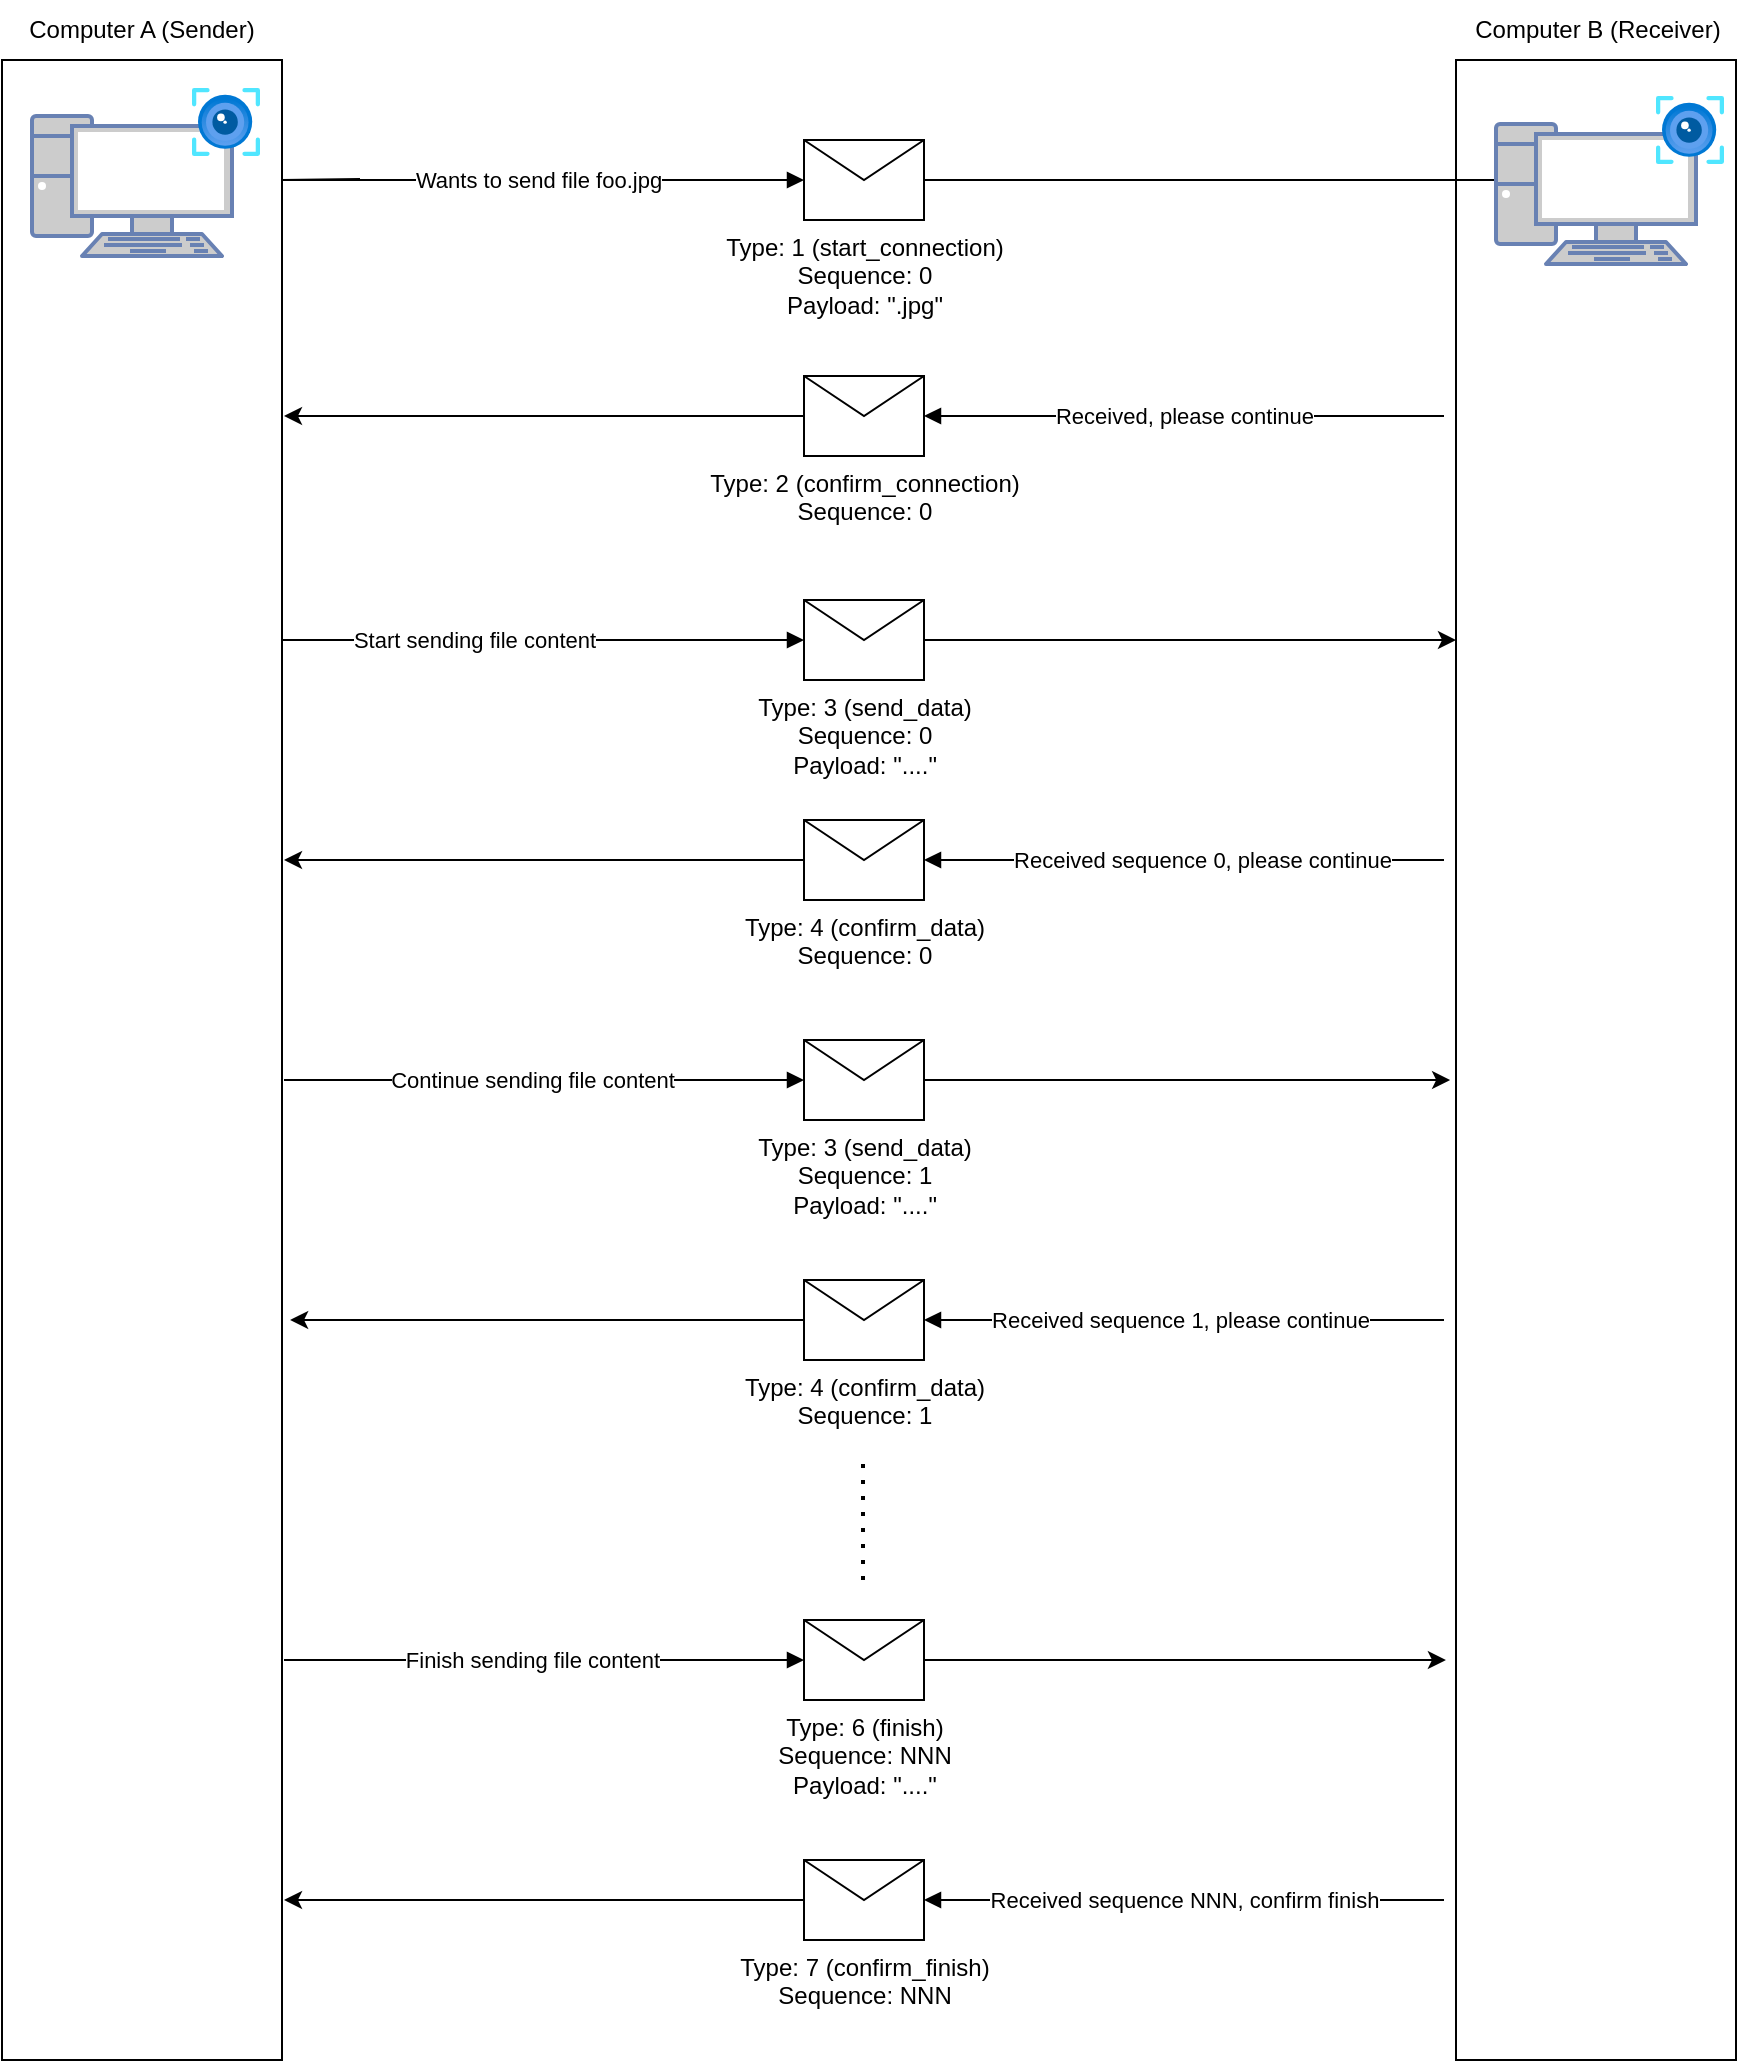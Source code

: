 <mxfile version="25.0.0">
  <diagram name="Page-1" id="lTt6wLJM1vLl60Uylp4t">
    <mxGraphModel dx="1434" dy="780" grid="1" gridSize="10" guides="1" tooltips="1" connect="1" arrows="1" fold="1" page="1" pageScale="1" pageWidth="2000" pageHeight="2000" math="0" shadow="0">
      <root>
        <mxCell id="0" />
        <mxCell id="1" parent="0" />
        <mxCell id="0UcdVowUcQqz_MDruyMX-1" value="" style="rounded=0;whiteSpace=wrap;html=1;" vertex="1" parent="1">
          <mxGeometry x="99" y="120" width="140" height="1000" as="geometry" />
        </mxCell>
        <mxCell id="0UcdVowUcQqz_MDruyMX-2" value="" style="rounded=0;whiteSpace=wrap;html=1;" vertex="1" parent="1">
          <mxGeometry x="826" y="120" width="140" height="1000" as="geometry" />
        </mxCell>
        <mxCell id="0UcdVowUcQqz_MDruyMX-3" value="Computer B (Receiver)" style="text;html=1;align=center;verticalAlign=middle;whiteSpace=wrap;rounded=0;" vertex="1" parent="1">
          <mxGeometry x="827" y="90" width="140" height="30" as="geometry" />
        </mxCell>
        <mxCell id="0UcdVowUcQqz_MDruyMX-4" value="Computer A (Sender)" style="text;html=1;align=center;verticalAlign=middle;whiteSpace=wrap;rounded=0;" vertex="1" parent="1">
          <mxGeometry x="99" y="90" width="140" height="30" as="geometry" />
        </mxCell>
        <mxCell id="0UcdVowUcQqz_MDruyMX-5" value="Type: 1 (start_connection)&lt;div&gt;Sequence: 0&lt;/div&gt;&lt;div&gt;Payload: &quot;.jpg&quot;&lt;/div&gt;" style="shape=message;html=1;html=1;outlineConnect=0;labelPosition=center;verticalLabelPosition=bottom;align=center;verticalAlign=top;" vertex="1" parent="1">
          <mxGeometry x="500" y="160" width="60" height="40" as="geometry" />
        </mxCell>
        <mxCell id="0UcdVowUcQqz_MDruyMX-6" style="edgeStyle=orthogonalEdgeStyle;rounded=0;orthogonalLoop=1;jettySize=auto;html=1;startArrow=block;startFill=1;endArrow=none;endFill=0;exitX=0;exitY=0.5;exitDx=0;exitDy=0;" edge="1" parent="1" source="0UcdVowUcQqz_MDruyMX-5">
          <mxGeometry relative="1" as="geometry">
            <mxPoint x="558" y="179.5" as="sourcePoint" />
            <mxPoint x="278" y="179.5" as="targetPoint" />
            <Array as="points">
              <mxPoint x="239" y="180" />
            </Array>
          </mxGeometry>
        </mxCell>
        <mxCell id="0UcdVowUcQqz_MDruyMX-23" value="Wants to send file foo.jpg" style="edgeLabel;html=1;align=center;verticalAlign=middle;resizable=0;points=[];" vertex="1" connectable="0" parent="0UcdVowUcQqz_MDruyMX-6">
          <mxGeometry x="0.081" relative="1" as="geometry">
            <mxPoint x="29" as="offset" />
          </mxGeometry>
        </mxCell>
        <mxCell id="0UcdVowUcQqz_MDruyMX-7" style="edgeStyle=orthogonalEdgeStyle;rounded=0;orthogonalLoop=1;jettySize=auto;html=1;" edge="1" parent="1" source="0UcdVowUcQqz_MDruyMX-5">
          <mxGeometry relative="1" as="geometry">
            <mxPoint x="940" y="180" as="targetPoint" />
            <Array as="points">
              <mxPoint x="910" y="180" />
            </Array>
          </mxGeometry>
        </mxCell>
        <mxCell id="0UcdVowUcQqz_MDruyMX-9" style="edgeStyle=orthogonalEdgeStyle;rounded=0;orthogonalLoop=1;jettySize=auto;html=1;endArrow=none;endFill=0;startArrow=block;startFill=1;" edge="1" parent="1" source="0UcdVowUcQqz_MDruyMX-8">
          <mxGeometry relative="1" as="geometry">
            <mxPoint x="820" y="298" as="targetPoint" />
          </mxGeometry>
        </mxCell>
        <mxCell id="0UcdVowUcQqz_MDruyMX-24" value="Received, please continue" style="edgeLabel;html=1;align=center;verticalAlign=middle;resizable=0;points=[];" vertex="1" connectable="0" parent="0UcdVowUcQqz_MDruyMX-9">
          <mxGeometry x="-0.451" y="-1" relative="1" as="geometry">
            <mxPoint x="58" y="-1" as="offset" />
          </mxGeometry>
        </mxCell>
        <mxCell id="0UcdVowUcQqz_MDruyMX-10" style="edgeStyle=orthogonalEdgeStyle;rounded=0;orthogonalLoop=1;jettySize=auto;html=1;" edge="1" parent="1" source="0UcdVowUcQqz_MDruyMX-8">
          <mxGeometry relative="1" as="geometry">
            <mxPoint x="240" y="298" as="targetPoint" />
          </mxGeometry>
        </mxCell>
        <mxCell id="0UcdVowUcQqz_MDruyMX-8" value="Type: 2 (confirm_connection)&lt;div&gt;Sequence: 0&lt;/div&gt;" style="shape=message;html=1;html=1;outlineConnect=0;labelPosition=center;verticalLabelPosition=bottom;align=center;verticalAlign=top;" vertex="1" parent="1">
          <mxGeometry x="500" y="278" width="60" height="40" as="geometry" />
        </mxCell>
        <mxCell id="0UcdVowUcQqz_MDruyMX-18" value="" style="group" vertex="1" connectable="0" parent="1">
          <mxGeometry x="114" y="170" width="114" height="84" as="geometry" />
        </mxCell>
        <mxCell id="0UcdVowUcQqz_MDruyMX-16" value="" style="fontColor=#0066CC;verticalAlign=top;verticalLabelPosition=bottom;labelPosition=center;align=center;html=1;outlineConnect=0;fillColor=#CCCCCC;strokeColor=#6881B3;gradientColor=none;gradientDirection=north;strokeWidth=2;shape=mxgraph.networks.pc;" vertex="1" parent="0UcdVowUcQqz_MDruyMX-18">
          <mxGeometry y="-22" width="100" height="70" as="geometry" />
        </mxCell>
        <mxCell id="0UcdVowUcQqz_MDruyMX-12" value="" style="image;aspect=fixed;html=1;points=[];align=center;fontSize=12;image=img/lib/azure2/ai_machine_learning/Computer_Vision.svg;" vertex="1" parent="0UcdVowUcQqz_MDruyMX-18">
          <mxGeometry x="80" y="-36" width="34" height="34" as="geometry" />
        </mxCell>
        <mxCell id="0UcdVowUcQqz_MDruyMX-17" value="" style="shape=image;html=1;verticalAlign=top;verticalLabelPosition=bottom;labelBackgroundColor=#ffffff;imageAspect=0;aspect=fixed;image=https://cdn1.iconfinder.com/data/icons/unicons-line-vol-5/24/qrcode-scan-128.png" vertex="1" parent="0UcdVowUcQqz_MDruyMX-18">
          <mxGeometry x="45" y="-9" width="30" height="30" as="geometry" />
        </mxCell>
        <mxCell id="0UcdVowUcQqz_MDruyMX-19" value="" style="group" vertex="1" connectable="0" parent="1">
          <mxGeometry x="846" y="138" width="114" height="84" as="geometry" />
        </mxCell>
        <mxCell id="0UcdVowUcQqz_MDruyMX-20" value="" style="fontColor=#0066CC;verticalAlign=top;verticalLabelPosition=bottom;labelPosition=center;align=center;html=1;outlineConnect=0;fillColor=#CCCCCC;strokeColor=#6881B3;gradientColor=none;gradientDirection=north;strokeWidth=2;shape=mxgraph.networks.pc;" vertex="1" parent="0UcdVowUcQqz_MDruyMX-19">
          <mxGeometry y="14" width="100" height="70" as="geometry" />
        </mxCell>
        <mxCell id="0UcdVowUcQqz_MDruyMX-21" value="" style="image;aspect=fixed;html=1;points=[];align=center;fontSize=12;image=img/lib/azure2/ai_machine_learning/Computer_Vision.svg;" vertex="1" parent="0UcdVowUcQqz_MDruyMX-19">
          <mxGeometry x="80" width="34" height="34" as="geometry" />
        </mxCell>
        <mxCell id="0UcdVowUcQqz_MDruyMX-22" value="" style="shape=image;html=1;verticalAlign=top;verticalLabelPosition=bottom;labelBackgroundColor=#ffffff;imageAspect=0;aspect=fixed;image=https://cdn1.iconfinder.com/data/icons/unicons-line-vol-5/24/qrcode-scan-128.png" vertex="1" parent="0UcdVowUcQqz_MDruyMX-19">
          <mxGeometry x="44" y="26" width="30" height="30" as="geometry" />
        </mxCell>
        <mxCell id="0UcdVowUcQqz_MDruyMX-25" value="Type: 3 (send_data)&lt;div&gt;Sequence: 0&lt;/div&gt;&lt;div&gt;Payload: &quot;....&quot;&lt;/div&gt;" style="shape=message;html=1;html=1;outlineConnect=0;labelPosition=center;verticalLabelPosition=bottom;align=center;verticalAlign=top;" vertex="1" parent="1">
          <mxGeometry x="500" y="390" width="60" height="40" as="geometry" />
        </mxCell>
        <mxCell id="0UcdVowUcQqz_MDruyMX-26" style="edgeStyle=orthogonalEdgeStyle;rounded=0;orthogonalLoop=1;jettySize=auto;html=1;endArrow=none;endFill=0;startArrow=block;startFill=1;" edge="1" parent="1" source="0UcdVowUcQqz_MDruyMX-25" target="0UcdVowUcQqz_MDruyMX-1">
          <mxGeometry relative="1" as="geometry">
            <Array as="points">
              <mxPoint x="260" y="410" />
              <mxPoint x="260" y="410" />
            </Array>
          </mxGeometry>
        </mxCell>
        <mxCell id="0UcdVowUcQqz_MDruyMX-29" value="Start sending file content" style="edgeLabel;html=1;align=center;verticalAlign=middle;resizable=0;points=[];" vertex="1" connectable="0" parent="0UcdVowUcQqz_MDruyMX-26">
          <mxGeometry x="-0.503" y="1" relative="1" as="geometry">
            <mxPoint x="-100" y="-1" as="offset" />
          </mxGeometry>
        </mxCell>
        <mxCell id="0UcdVowUcQqz_MDruyMX-28" style="edgeStyle=orthogonalEdgeStyle;rounded=0;orthogonalLoop=1;jettySize=auto;html=1;" edge="1" parent="1" source="0UcdVowUcQqz_MDruyMX-25" target="0UcdVowUcQqz_MDruyMX-2">
          <mxGeometry relative="1" as="geometry">
            <Array as="points">
              <mxPoint x="860" y="410" />
              <mxPoint x="860" y="410" />
            </Array>
          </mxGeometry>
        </mxCell>
        <mxCell id="0UcdVowUcQqz_MDruyMX-30" value="Type: 4 (confirm_data)&lt;div&gt;Sequence: 0&lt;/div&gt;" style="shape=message;html=1;html=1;outlineConnect=0;labelPosition=center;verticalLabelPosition=bottom;align=center;verticalAlign=top;" vertex="1" parent="1">
          <mxGeometry x="500" y="500" width="60" height="40" as="geometry" />
        </mxCell>
        <mxCell id="0UcdVowUcQqz_MDruyMX-31" style="edgeStyle=orthogonalEdgeStyle;rounded=0;orthogonalLoop=1;jettySize=auto;html=1;endArrow=none;endFill=0;startArrow=block;startFill=1;" edge="1" source="0UcdVowUcQqz_MDruyMX-30" parent="1">
          <mxGeometry relative="1" as="geometry">
            <mxPoint x="820" y="520" as="targetPoint" />
          </mxGeometry>
        </mxCell>
        <mxCell id="0UcdVowUcQqz_MDruyMX-32" value="Received sequence 0, please continue" style="edgeLabel;html=1;align=center;verticalAlign=middle;resizable=0;points=[];" vertex="1" connectable="0" parent="0UcdVowUcQqz_MDruyMX-31">
          <mxGeometry x="-0.451" y="-1" relative="1" as="geometry">
            <mxPoint x="67" y="-1" as="offset" />
          </mxGeometry>
        </mxCell>
        <mxCell id="0UcdVowUcQqz_MDruyMX-33" style="edgeStyle=orthogonalEdgeStyle;rounded=0;orthogonalLoop=1;jettySize=auto;html=1;" edge="1" source="0UcdVowUcQqz_MDruyMX-30" parent="1">
          <mxGeometry relative="1" as="geometry">
            <mxPoint x="240" y="520" as="targetPoint" />
          </mxGeometry>
        </mxCell>
        <mxCell id="0UcdVowUcQqz_MDruyMX-34" value="Type: 3 (send_data)&lt;div&gt;Sequence: 1&lt;br&gt;Payload: &quot;....&quot;&lt;/div&gt;" style="shape=message;html=1;html=1;outlineConnect=0;labelPosition=center;verticalLabelPosition=bottom;align=center;verticalAlign=top;" vertex="1" parent="1">
          <mxGeometry x="500" y="610" width="60" height="40" as="geometry" />
        </mxCell>
        <mxCell id="0UcdVowUcQqz_MDruyMX-35" style="edgeStyle=orthogonalEdgeStyle;rounded=0;orthogonalLoop=1;jettySize=auto;html=1;endArrow=none;endFill=0;startArrow=block;startFill=1;" edge="1" source="0UcdVowUcQqz_MDruyMX-34" parent="1">
          <mxGeometry relative="1" as="geometry">
            <mxPoint x="240" y="630" as="targetPoint" />
            <Array as="points">
              <mxPoint x="260" y="630" />
              <mxPoint x="260" y="630" />
            </Array>
          </mxGeometry>
        </mxCell>
        <mxCell id="0UcdVowUcQqz_MDruyMX-40" value="Continue sending file content" style="edgeLabel;html=1;align=center;verticalAlign=middle;resizable=0;points=[];" vertex="1" connectable="0" parent="0UcdVowUcQqz_MDruyMX-35">
          <mxGeometry x="0.125" y="-1" relative="1" as="geometry">
            <mxPoint x="10" y="1" as="offset" />
          </mxGeometry>
        </mxCell>
        <mxCell id="0UcdVowUcQqz_MDruyMX-41" value="Type: 4 (confirm_data)&lt;div&gt;Sequence: 1&lt;/div&gt;" style="shape=message;html=1;html=1;outlineConnect=0;labelPosition=center;verticalLabelPosition=bottom;align=center;verticalAlign=top;" vertex="1" parent="1">
          <mxGeometry x="500" y="730" width="60" height="40" as="geometry" />
        </mxCell>
        <mxCell id="0UcdVowUcQqz_MDruyMX-42" style="edgeStyle=orthogonalEdgeStyle;rounded=0;orthogonalLoop=1;jettySize=auto;html=1;endArrow=none;endFill=0;startArrow=block;startFill=1;" edge="1" parent="1" source="0UcdVowUcQqz_MDruyMX-41">
          <mxGeometry relative="1" as="geometry">
            <mxPoint x="820" y="750" as="targetPoint" />
          </mxGeometry>
        </mxCell>
        <mxCell id="0UcdVowUcQqz_MDruyMX-43" value="Received sequence 1, please continue" style="edgeLabel;html=1;align=center;verticalAlign=middle;resizable=0;points=[];" vertex="1" connectable="0" parent="0UcdVowUcQqz_MDruyMX-42">
          <mxGeometry x="-0.451" y="-1" relative="1" as="geometry">
            <mxPoint x="56" y="-1" as="offset" />
          </mxGeometry>
        </mxCell>
        <mxCell id="0UcdVowUcQqz_MDruyMX-44" style="edgeStyle=orthogonalEdgeStyle;rounded=0;orthogonalLoop=1;jettySize=auto;html=1;entryX=1.029;entryY=0.63;entryDx=0;entryDy=0;entryPerimeter=0;" edge="1" parent="1" source="0UcdVowUcQqz_MDruyMX-41" target="0UcdVowUcQqz_MDruyMX-1">
          <mxGeometry relative="1" as="geometry">
            <mxPoint x="250" y="750" as="targetPoint" />
          </mxGeometry>
        </mxCell>
        <mxCell id="0UcdVowUcQqz_MDruyMX-45" value="" style="endArrow=none;dashed=1;html=1;dashPattern=1 3;strokeWidth=2;rounded=0;" edge="1" parent="1">
          <mxGeometry width="50" height="50" relative="1" as="geometry">
            <mxPoint x="529.5" y="880" as="sourcePoint" />
            <mxPoint x="529.5" y="820" as="targetPoint" />
          </mxGeometry>
        </mxCell>
        <mxCell id="0UcdVowUcQqz_MDruyMX-46" value="Type: 6 (finish)&lt;div&gt;Sequence: NNN&lt;br&gt;Payload: &quot;....&quot;&lt;/div&gt;" style="shape=message;html=1;html=1;outlineConnect=0;labelPosition=center;verticalLabelPosition=bottom;align=center;verticalAlign=top;" vertex="1" parent="1">
          <mxGeometry x="500" y="900" width="60" height="40" as="geometry" />
        </mxCell>
        <mxCell id="0UcdVowUcQqz_MDruyMX-47" style="edgeStyle=orthogonalEdgeStyle;rounded=0;orthogonalLoop=1;jettySize=auto;html=1;endArrow=none;endFill=0;startArrow=block;startFill=1;" edge="1" parent="1" source="0UcdVowUcQqz_MDruyMX-46">
          <mxGeometry relative="1" as="geometry">
            <mxPoint x="240" y="920" as="targetPoint" />
            <Array as="points">
              <mxPoint x="260" y="920" />
              <mxPoint x="260" y="920" />
            </Array>
          </mxGeometry>
        </mxCell>
        <mxCell id="0UcdVowUcQqz_MDruyMX-48" value="Finish sending file content" style="edgeLabel;html=1;align=center;verticalAlign=middle;resizable=0;points=[];" vertex="1" connectable="0" parent="0UcdVowUcQqz_MDruyMX-47">
          <mxGeometry x="0.125" y="-1" relative="1" as="geometry">
            <mxPoint x="10" y="1" as="offset" />
          </mxGeometry>
        </mxCell>
        <mxCell id="0UcdVowUcQqz_MDruyMX-50" value="Type: 7 (confirm_finish)&lt;div&gt;Sequence: NNN&lt;/div&gt;" style="shape=message;html=1;html=1;outlineConnect=0;labelPosition=center;verticalLabelPosition=bottom;align=center;verticalAlign=top;" vertex="1" parent="1">
          <mxGeometry x="500" y="1020" width="60" height="40" as="geometry" />
        </mxCell>
        <mxCell id="0UcdVowUcQqz_MDruyMX-51" style="edgeStyle=orthogonalEdgeStyle;rounded=0;orthogonalLoop=1;jettySize=auto;html=1;endArrow=none;endFill=0;startArrow=block;startFill=1;" edge="1" parent="1" source="0UcdVowUcQqz_MDruyMX-50">
          <mxGeometry relative="1" as="geometry">
            <mxPoint x="820" y="1040" as="targetPoint" />
          </mxGeometry>
        </mxCell>
        <mxCell id="0UcdVowUcQqz_MDruyMX-52" value="Received sequence NNN, confirm finish" style="edgeLabel;html=1;align=center;verticalAlign=middle;resizable=0;points=[];" vertex="1" connectable="0" parent="0UcdVowUcQqz_MDruyMX-51">
          <mxGeometry x="-0.451" y="-1" relative="1" as="geometry">
            <mxPoint x="58" y="-1" as="offset" />
          </mxGeometry>
        </mxCell>
        <mxCell id="0UcdVowUcQqz_MDruyMX-53" style="edgeStyle=orthogonalEdgeStyle;rounded=0;orthogonalLoop=1;jettySize=auto;html=1;" edge="1" parent="1" source="0UcdVowUcQqz_MDruyMX-50">
          <mxGeometry relative="1" as="geometry">
            <mxPoint x="240" y="1040" as="targetPoint" />
          </mxGeometry>
        </mxCell>
        <mxCell id="0UcdVowUcQqz_MDruyMX-55" style="edgeStyle=orthogonalEdgeStyle;rounded=0;orthogonalLoop=1;jettySize=auto;html=1;entryX=-0.021;entryY=0.51;entryDx=0;entryDy=0;entryPerimeter=0;" edge="1" parent="1" source="0UcdVowUcQqz_MDruyMX-34" target="0UcdVowUcQqz_MDruyMX-2">
          <mxGeometry relative="1" as="geometry" />
        </mxCell>
        <mxCell id="0UcdVowUcQqz_MDruyMX-56" style="edgeStyle=orthogonalEdgeStyle;rounded=0;orthogonalLoop=1;jettySize=auto;html=1;entryX=-0.036;entryY=0.8;entryDx=0;entryDy=0;entryPerimeter=0;" edge="1" parent="1" source="0UcdVowUcQqz_MDruyMX-46" target="0UcdVowUcQqz_MDruyMX-2">
          <mxGeometry relative="1" as="geometry" />
        </mxCell>
      </root>
    </mxGraphModel>
  </diagram>
</mxfile>
